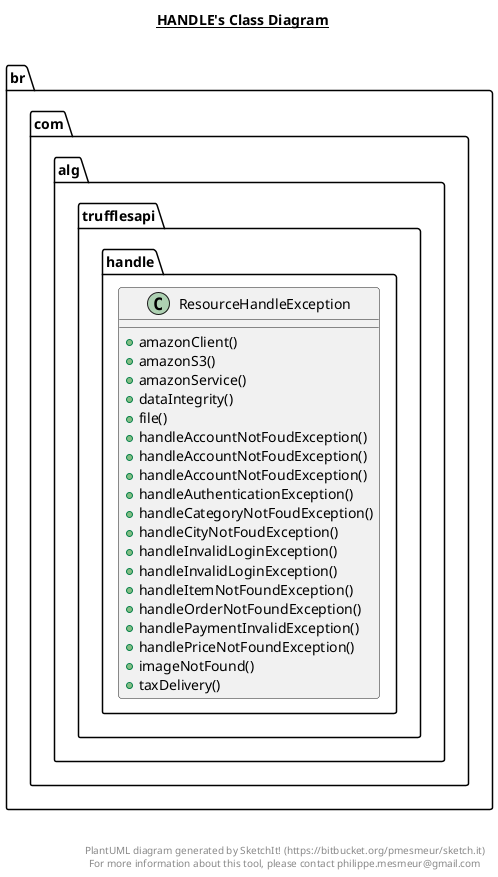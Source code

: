 @startuml

title __HANDLE's Class Diagram__\n

  namespace br.com.alg.trufflesapi {
    namespace handle {
      class br.com.alg.trufflesapi.handle.ResourceHandleException {
          + amazonClient()
          + amazonS3()
          + amazonService()
          + dataIntegrity()
          + file()
          + handleAccountNotFoudException()
          + handleAccountNotFoudException()
          + handleAccountNotFoudException()
          + handleAuthenticationException()
          + handleCategoryNotFoudException()
          + handleCityNotFoudException()
          + handleInvalidLoginException()
          + handleInvalidLoginException()
          + handleItemNotFoundException()
          + handleOrderNotFoundException()
          + handlePaymentInvalidException()
          + handlePriceNotFoundException()
          + imageNotFound()
          + taxDelivery()
      }
    }
  }
  



right footer


PlantUML diagram generated by SketchIt! (https://bitbucket.org/pmesmeur/sketch.it)
For more information about this tool, please contact philippe.mesmeur@gmail.com
endfooter

@enduml
